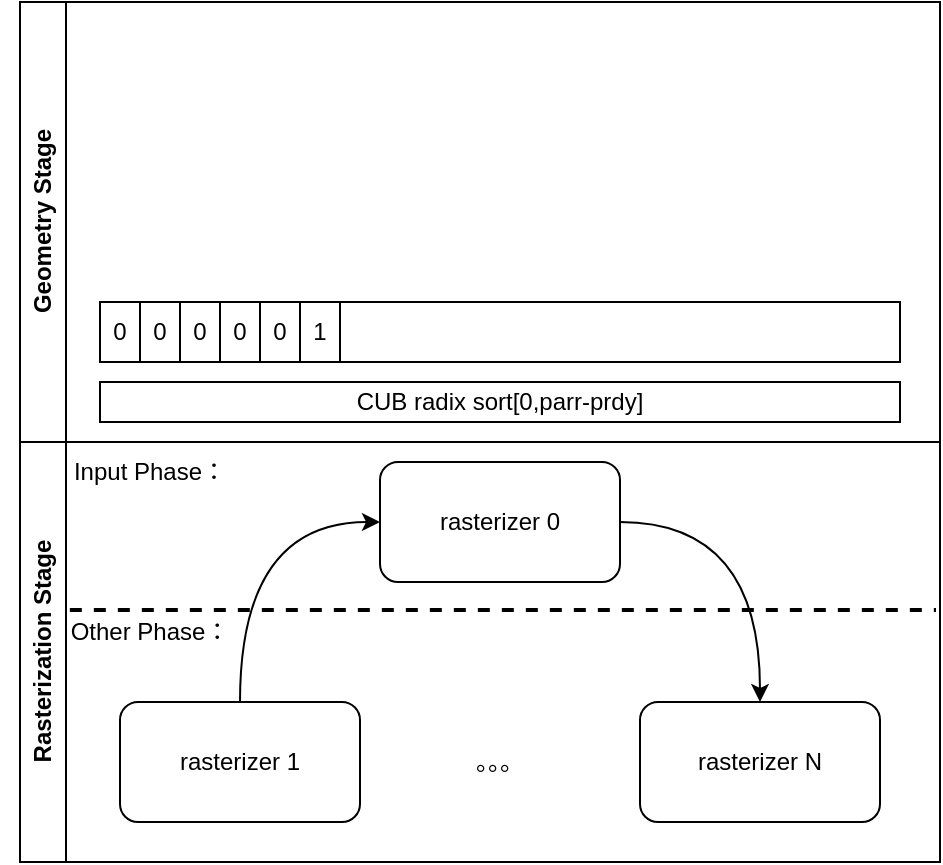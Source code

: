 <mxfile version="24.2.5" type="github">
  <diagram name="第 1 页" id="R0a_DGcPqlOUdR0yVT3M">
    <mxGraphModel dx="865" dy="1659" grid="1" gridSize="10" guides="1" tooltips="1" connect="1" arrows="1" fold="1" page="1" pageScale="1" pageWidth="827" pageHeight="1169" math="0" shadow="0">
      <root>
        <mxCell id="0" />
        <mxCell id="1" parent="0" />
        <mxCell id="PYF7y9KTU3-PXiWqatS_-15" value="" style="endArrow=none;html=1;rounded=0;exitX=0.002;exitY=0.4;exitDx=0;exitDy=0;exitPerimeter=0;dashed=1;strokeWidth=2;endSize=0;startSize=0;" edge="1" parent="1" source="k40D2sdrNu16etbzWPAA-2">
          <mxGeometry width="50" height="50" relative="1" as="geometry">
            <mxPoint x="240" y="270" as="sourcePoint" />
            <mxPoint x="668" y="264" as="targetPoint" />
          </mxGeometry>
        </mxCell>
        <mxCell id="k40D2sdrNu16etbzWPAA-2" value="Rasterization Stage" style="swimlane;horizontal=0;whiteSpace=wrap;html=1;" parent="1" vertex="1">
          <mxGeometry x="210" y="180" width="460" height="210" as="geometry" />
        </mxCell>
        <mxCell id="PYF7y9KTU3-PXiWqatS_-12" style="edgeStyle=orthogonalEdgeStyle;rounded=0;orthogonalLoop=1;jettySize=auto;html=1;entryX=0.5;entryY=0;entryDx=0;entryDy=0;exitX=1;exitY=0.5;exitDx=0;exitDy=0;curved=1;" edge="1" parent="k40D2sdrNu16etbzWPAA-2" source="PYF7y9KTU3-PXiWqatS_-3" target="PYF7y9KTU3-PXiWqatS_-5">
          <mxGeometry relative="1" as="geometry" />
        </mxCell>
        <mxCell id="PYF7y9KTU3-PXiWqatS_-3" value="rasterizer 0" style="rounded=1;whiteSpace=wrap;html=1;" vertex="1" parent="k40D2sdrNu16etbzWPAA-2">
          <mxGeometry x="180" y="10" width="120" height="60" as="geometry" />
        </mxCell>
        <mxCell id="PYF7y9KTU3-PXiWqatS_-11" style="edgeStyle=orthogonalEdgeStyle;rounded=0;orthogonalLoop=1;jettySize=auto;html=1;exitX=0.5;exitY=0;exitDx=0;exitDy=0;entryX=0;entryY=0.5;entryDx=0;entryDy=0;curved=1;" edge="1" parent="k40D2sdrNu16etbzWPAA-2" source="PYF7y9KTU3-PXiWqatS_-4" target="PYF7y9KTU3-PXiWqatS_-3">
          <mxGeometry relative="1" as="geometry" />
        </mxCell>
        <mxCell id="PYF7y9KTU3-PXiWqatS_-4" value="rasterizer 1" style="rounded=1;whiteSpace=wrap;html=1;" vertex="1" parent="k40D2sdrNu16etbzWPAA-2">
          <mxGeometry x="50" y="130" width="120" height="60" as="geometry" />
        </mxCell>
        <mxCell id="PYF7y9KTU3-PXiWqatS_-5" value="rasterizer N" style="rounded=1;whiteSpace=wrap;html=1;" vertex="1" parent="k40D2sdrNu16etbzWPAA-2">
          <mxGeometry x="310" y="130" width="120" height="60" as="geometry" />
        </mxCell>
        <mxCell id="PYF7y9KTU3-PXiWqatS_-6" value="。。。" style="text;html=1;align=center;verticalAlign=middle;whiteSpace=wrap;rounded=0;" vertex="1" parent="k40D2sdrNu16etbzWPAA-2">
          <mxGeometry x="210" y="145" width="60" height="30" as="geometry" />
        </mxCell>
        <mxCell id="PYF7y9KTU3-PXiWqatS_-16" value="Input Phase：" style="text;html=1;align=center;verticalAlign=middle;whiteSpace=wrap;rounded=0;" vertex="1" parent="k40D2sdrNu16etbzWPAA-2">
          <mxGeometry x="-10" width="150" height="30" as="geometry" />
        </mxCell>
        <mxCell id="PYF7y9KTU3-PXiWqatS_-18" value="Other Phase：" style="text;html=1;align=center;verticalAlign=middle;whiteSpace=wrap;rounded=0;" vertex="1" parent="k40D2sdrNu16etbzWPAA-2">
          <mxGeometry x="-10" y="80" width="150" height="30" as="geometry" />
        </mxCell>
        <mxCell id="PYF7y9KTU3-PXiWqatS_-1" value="Geometry Stage" style="swimlane;horizontal=0;whiteSpace=wrap;html=1;" vertex="1" parent="1">
          <mxGeometry x="210" y="-40" width="460" height="220" as="geometry" />
        </mxCell>
        <mxCell id="PYF7y9KTU3-PXiWqatS_-7" value="CUB radix sort[0,parr-prdy]" style="rounded=0;whiteSpace=wrap;html=1;" vertex="1" parent="PYF7y9KTU3-PXiWqatS_-1">
          <mxGeometry x="40" y="190" width="400" height="20" as="geometry" />
        </mxCell>
        <mxCell id="PYF7y9KTU3-PXiWqatS_-22" value="" style="rounded=0;whiteSpace=wrap;html=1;" vertex="1" parent="PYF7y9KTU3-PXiWqatS_-1">
          <mxGeometry x="40" y="150" width="400" height="30" as="geometry" />
        </mxCell>
        <mxCell id="PYF7y9KTU3-PXiWqatS_-23" value="0" style="rounded=0;whiteSpace=wrap;html=1;" vertex="1" parent="PYF7y9KTU3-PXiWqatS_-1">
          <mxGeometry x="40" y="150" width="20" height="30" as="geometry" />
        </mxCell>
        <mxCell id="PYF7y9KTU3-PXiWqatS_-24" value="0" style="rounded=0;whiteSpace=wrap;html=1;" vertex="1" parent="PYF7y9KTU3-PXiWqatS_-1">
          <mxGeometry x="60" y="150" width="20" height="30" as="geometry" />
        </mxCell>
        <mxCell id="PYF7y9KTU3-PXiWqatS_-25" value="0" style="rounded=0;whiteSpace=wrap;html=1;" vertex="1" parent="PYF7y9KTU3-PXiWqatS_-1">
          <mxGeometry x="80" y="150" width="20" height="30" as="geometry" />
        </mxCell>
        <mxCell id="PYF7y9KTU3-PXiWqatS_-26" value="0" style="rounded=0;whiteSpace=wrap;html=1;" vertex="1" parent="PYF7y9KTU3-PXiWqatS_-1">
          <mxGeometry x="100" y="150" width="20" height="30" as="geometry" />
        </mxCell>
        <mxCell id="PYF7y9KTU3-PXiWqatS_-27" value="0" style="rounded=0;whiteSpace=wrap;html=1;" vertex="1" parent="PYF7y9KTU3-PXiWqatS_-1">
          <mxGeometry x="120" y="150" width="20" height="30" as="geometry" />
        </mxCell>
        <mxCell id="PYF7y9KTU3-PXiWqatS_-28" value="1" style="rounded=0;whiteSpace=wrap;html=1;" vertex="1" parent="PYF7y9KTU3-PXiWqatS_-1">
          <mxGeometry x="140" y="150" width="20" height="30" as="geometry" />
        </mxCell>
      </root>
    </mxGraphModel>
  </diagram>
</mxfile>
